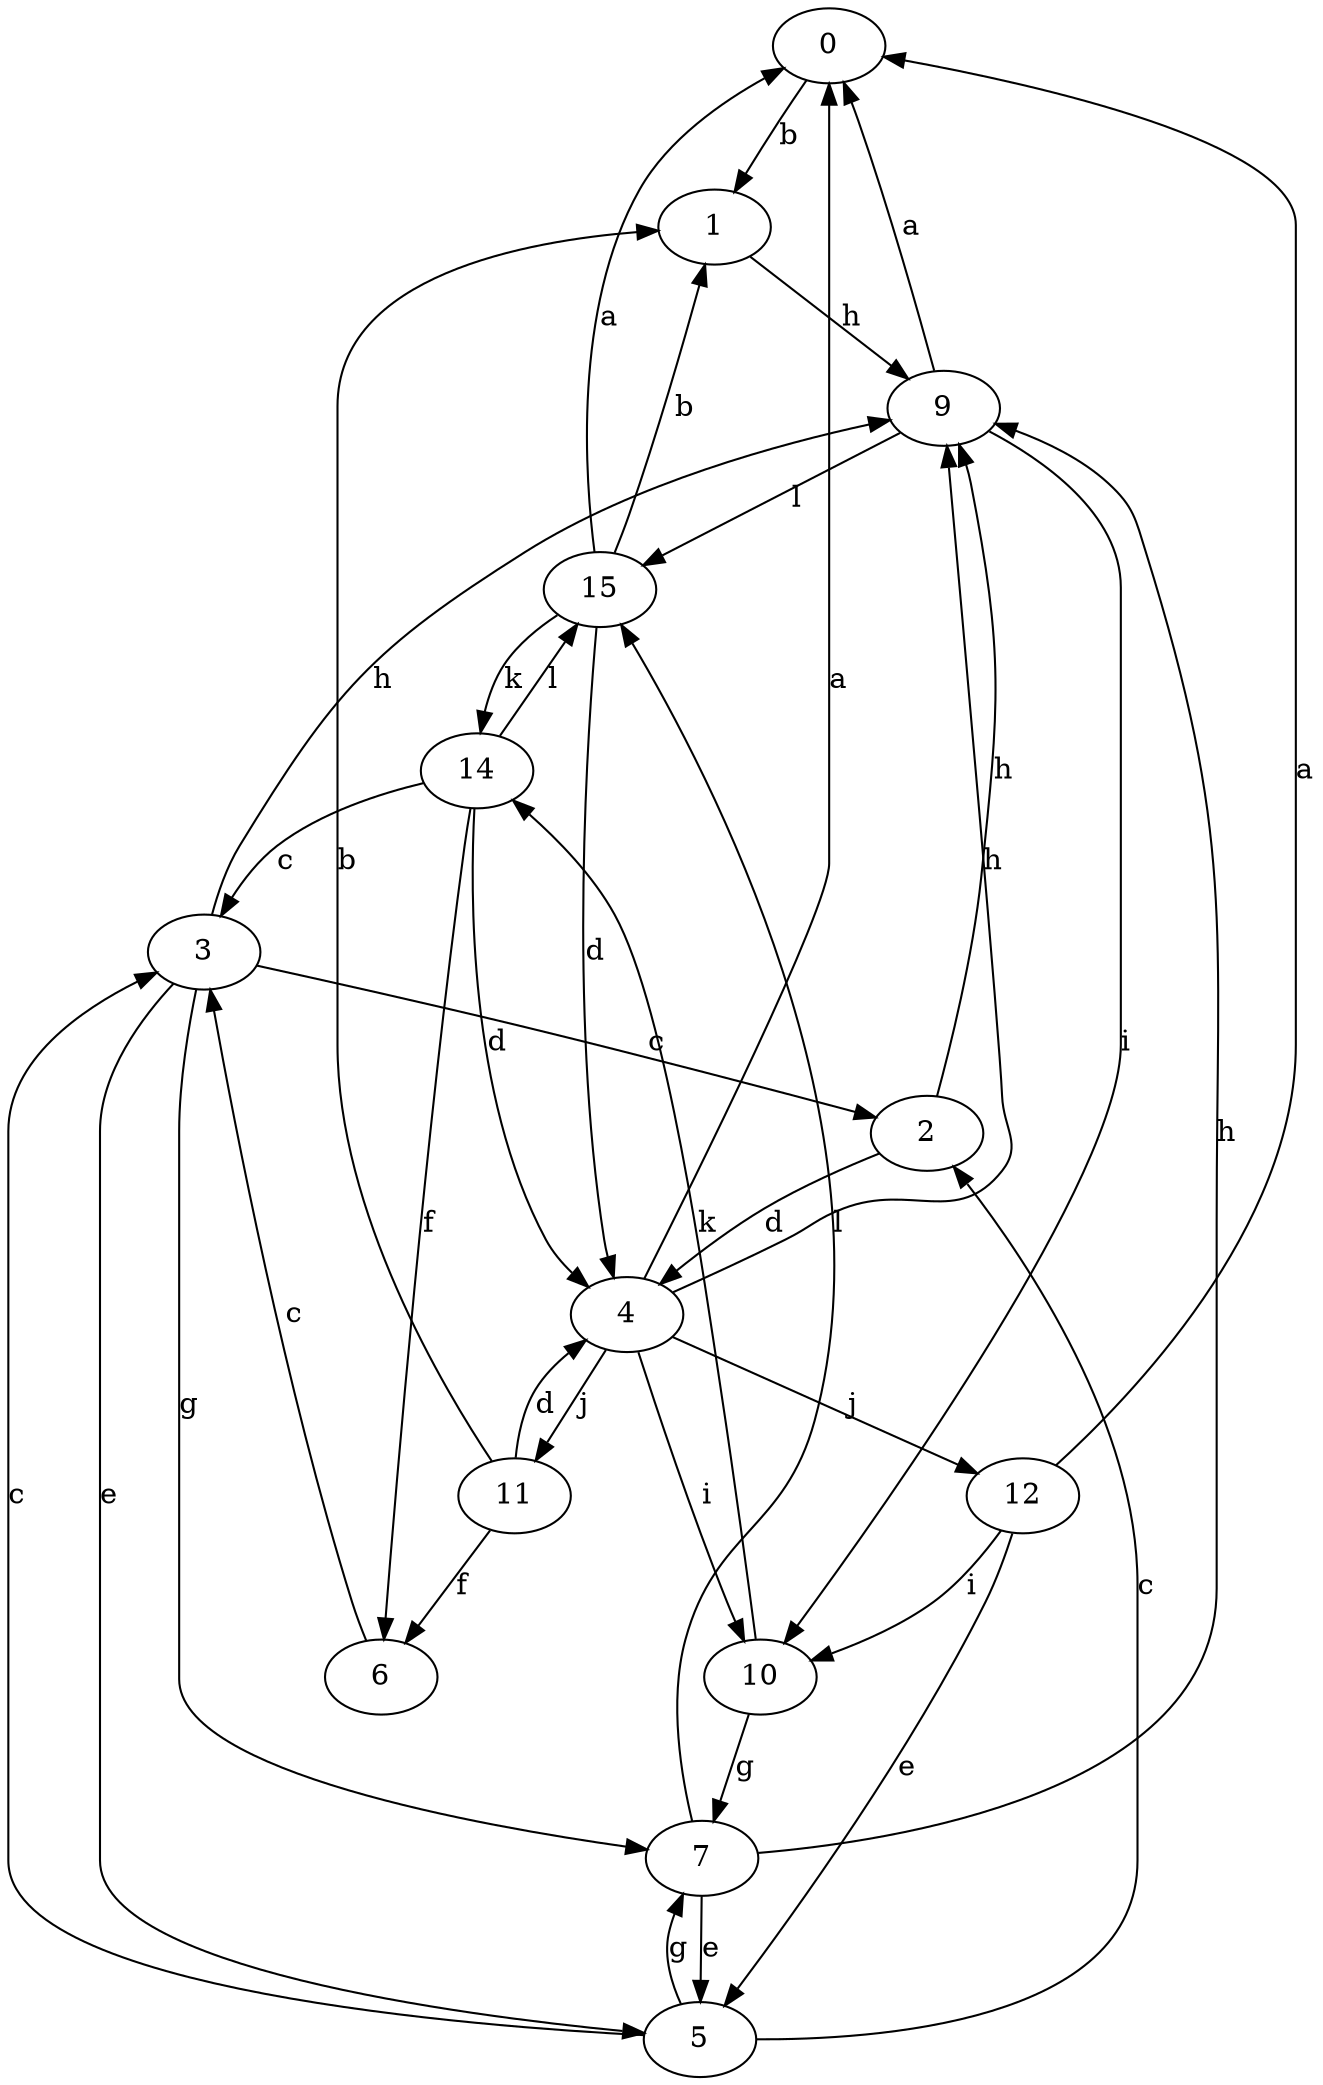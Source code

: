 strict digraph  {
0;
1;
2;
3;
4;
5;
6;
7;
9;
10;
11;
12;
14;
15;
0 -> 1  [label=b];
1 -> 9  [label=h];
2 -> 4  [label=d];
2 -> 9  [label=h];
3 -> 2  [label=c];
3 -> 5  [label=e];
3 -> 7  [label=g];
3 -> 9  [label=h];
4 -> 0  [label=a];
4 -> 9  [label=h];
4 -> 10  [label=i];
4 -> 11  [label=j];
4 -> 12  [label=j];
5 -> 2  [label=c];
5 -> 3  [label=c];
5 -> 7  [label=g];
6 -> 3  [label=c];
7 -> 5  [label=e];
7 -> 9  [label=h];
7 -> 15  [label=l];
9 -> 0  [label=a];
9 -> 10  [label=i];
9 -> 15  [label=l];
10 -> 7  [label=g];
10 -> 14  [label=k];
11 -> 1  [label=b];
11 -> 4  [label=d];
11 -> 6  [label=f];
12 -> 0  [label=a];
12 -> 5  [label=e];
12 -> 10  [label=i];
14 -> 3  [label=c];
14 -> 4  [label=d];
14 -> 6  [label=f];
14 -> 15  [label=l];
15 -> 0  [label=a];
15 -> 1  [label=b];
15 -> 4  [label=d];
15 -> 14  [label=k];
}

